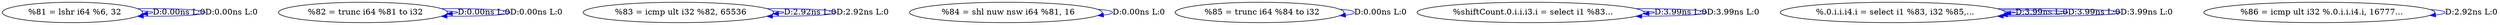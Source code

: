 digraph {
Node0x4037bd0[label="  %81 = lshr i64 %6, 32"];
Node0x4037bd0 -> Node0x4037bd0[label="D:0.00ns L:0",color=blue];
Node0x4037bd0 -> Node0x4037bd0[label="D:0.00ns L:0",color=blue];
Node0x403b380[label="  %82 = trunc i64 %81 to i32"];
Node0x403b380 -> Node0x403b380[label="D:0.00ns L:0",color=blue];
Node0x403b380 -> Node0x403b380[label="D:0.00ns L:0",color=blue];
Node0x403b460[label="  %83 = icmp ult i32 %82, 65536"];
Node0x403b460 -> Node0x403b460[label="D:2.92ns L:0",color=blue];
Node0x403b460 -> Node0x403b460[label="D:2.92ns L:0",color=blue];
Node0x403b540[label="  %84 = shl nuw nsw i64 %81, 16"];
Node0x403b540 -> Node0x403b540[label="D:0.00ns L:0",color=blue];
Node0x403b620[label="  %85 = trunc i64 %84 to i32"];
Node0x403b620 -> Node0x403b620[label="D:0.00ns L:0",color=blue];
Node0x403b700[label="  %shiftCount.0.i.i.i3.i = select i1 %83..."];
Node0x403b700 -> Node0x403b700[label="D:3.99ns L:0",color=blue];
Node0x403b700 -> Node0x403b700[label="D:3.99ns L:0",color=blue];
Node0x403b7e0[label="  %.0.i.i.i4.i = select i1 %83, i32 %85,..."];
Node0x403b7e0 -> Node0x403b7e0[label="D:3.99ns L:0",color=blue];
Node0x403b7e0 -> Node0x403b7e0[label="D:3.99ns L:0",color=blue];
Node0x403b7e0 -> Node0x403b7e0[label="D:3.99ns L:0",color=blue];
Node0x403b8c0[label="  %86 = icmp ult i32 %.0.i.i.i4.i, 16777..."];
Node0x403b8c0 -> Node0x403b8c0[label="D:2.92ns L:0",color=blue];
}

